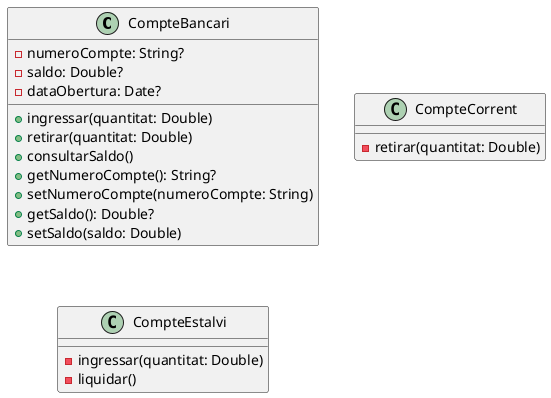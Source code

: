 @startuml

    class "CompteBancari" {
        - numeroCompte: String?
        - saldo: Double?
        - dataObertura: Date?
        + ingressar(quantitat: Double)
        + retirar(quantitat: Double)
        + consultarSaldo()
        + getNumeroCompte(): String?
        + setNumeroCompte(numeroCompte: String)
        + getSaldo(): Double?
        + setSaldo(saldo: Double)
    }

    class "CompteCorrent" {
        - retirar(quantitat: Double)
    }

    class "CompteEstalvi" {
        - ingressar(quantitat: Double)
        - liquidar()
    }
}

@enduml

